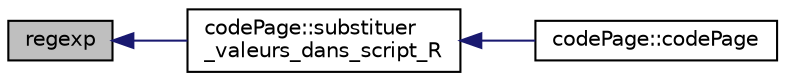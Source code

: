 digraph "regexp"
{
 // INTERACTIVE_SVG=YES
  edge [fontname="Helvetica",fontsize="10",labelfontname="Helvetica",labelfontsize="10"];
  node [fontname="Helvetica",fontsize="10",shape=record];
  rankdir="LR";
  Node1 [label="regexp",height=0.2,width=0.4,color="black", fillcolor="grey75", style="filled", fontcolor="black"];
  Node1 -> Node2 [dir="back",color="midnightblue",fontsize="10",style="solid",fontname="Helvetica"];
  Node2 [label="codePage::substituer\l_valeurs_dans_script_R",height=0.2,width=0.4,color="black", fillcolor="white", style="filled",URL="$classcode_page.html#a7f3fcb4b6f622b1c11a7b39e245b76b6"];
  Node2 -> Node3 [dir="back",color="midnightblue",fontsize="10",style="solid",fontname="Helvetica"];
  Node3 [label="codePage::codePage",height=0.2,width=0.4,color="black", fillcolor="white", style="filled",URL="$classcode_page.html#a927a6bef8cac0406a49225bc72894a1f"];
}
